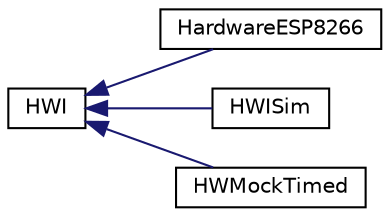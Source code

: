 digraph "Graphical Class Hierarchy"
{
 // INTERACTIVE_SVG=YES
  edge [fontname="Helvetica",fontsize="10",labelfontname="Helvetica",labelfontsize="10"];
  node [fontname="Helvetica",fontsize="10",shape=record];
  rankdir="LR";
  Node0 [label="HWI",height=0.2,width=0.4,color="black", fillcolor="white", style="filled",URL="$d3/de6/class_h_w_i.html"];
  Node0 -> Node1 [dir="back",color="midnightblue",fontsize="10",style="solid",fontname="Helvetica"];
  Node1 [label="HardwareESP8266",height=0.2,width=0.4,color="black", fillcolor="white", style="filled",URL="$df/dff/class_hardware_e_s_p8266.html"];
  Node0 -> Node2 [dir="back",color="midnightblue",fontsize="10",style="solid",fontname="Helvetica"];
  Node2 [label="HWISim",height=0.2,width=0.4,color="black", fillcolor="white", style="filled",URL="$d4/d99/class_h_w_i_sim.html"];
  Node0 -> Node3 [dir="back",color="midnightblue",fontsize="10",style="solid",fontname="Helvetica"];
  Node3 [label="HWMockTimed",height=0.2,width=0.4,color="black", fillcolor="white", style="filled",URL="$df/ddc/class_h_w_mock_timed.html",tooltip="Testing Mock for hardware events. "];
}
